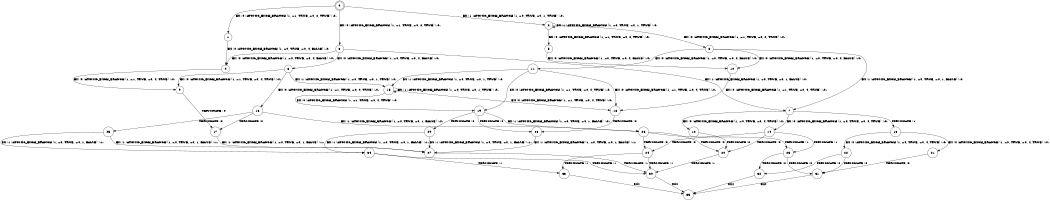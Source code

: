digraph BCG {
size = "7, 10.5";
center = TRUE;
node [shape = circle];
0 [peripheries = 2];
0 -> 1 [label = "EX !0 !ATOMIC_EXCH_BRANCH (1, +1, TRUE, +0, 2, TRUE) !:0:"];
0 -> 2 [label = "EX !1 !ATOMIC_EXCH_BRANCH (1, +0, TRUE, +0, 1, TRUE) !:0:"];
0 -> 3 [label = "EX !0 !ATOMIC_EXCH_BRANCH (1, +1, TRUE, +0, 2, TRUE) !:0:"];
1 -> 4 [label = "EX !0 !ATOMIC_EXCH_BRANCH (1, +0, TRUE, +0, 4, FALSE) !:0:"];
2 -> 5 [label = "EX !0 !ATOMIC_EXCH_BRANCH (1, +1, TRUE, +0, 2, TRUE) !:0:"];
2 -> 6 [label = "EX !0 !ATOMIC_EXCH_BRANCH (1, +1, TRUE, +0, 2, TRUE) !:0:"];
2 -> 2 [label = "EX !1 !ATOMIC_EXCH_BRANCH (1, +0, TRUE, +0, 1, TRUE) !:0:"];
3 -> 4 [label = "EX !0 !ATOMIC_EXCH_BRANCH (1, +0, TRUE, +0, 4, FALSE) !:0:"];
3 -> 7 [label = "EX !1 !ATOMIC_EXCH_BRANCH (1, +0, TRUE, +0, 1, FALSE) !:0:"];
3 -> 8 [label = "EX !0 !ATOMIC_EXCH_BRANCH (1, +0, TRUE, +0, 4, FALSE) !:0:"];
4 -> 9 [label = "EX !0 !ATOMIC_EXCH_BRANCH (1, +1, TRUE, +0, 4, TRUE) !:0:"];
5 -> 10 [label = "EX !0 !ATOMIC_EXCH_BRANCH (1, +0, TRUE, +0, 4, FALSE) !:0:"];
6 -> 10 [label = "EX !0 !ATOMIC_EXCH_BRANCH (1, +0, TRUE, +0, 4, FALSE) !:0:"];
6 -> 7 [label = "EX !1 !ATOMIC_EXCH_BRANCH (1, +0, TRUE, +0, 1, FALSE) !:0:"];
6 -> 11 [label = "EX !0 !ATOMIC_EXCH_BRANCH (1, +0, TRUE, +0, 4, FALSE) !:0:"];
7 -> 12 [label = "EX !0 !ATOMIC_EXCH_BRANCH (1, +0, TRUE, +0, 4, TRUE) !:0:"];
7 -> 13 [label = "TERMINATE !1"];
7 -> 14 [label = "EX !0 !ATOMIC_EXCH_BRANCH (1, +0, TRUE, +0, 4, TRUE) !:0:"];
8 -> 9 [label = "EX !0 !ATOMIC_EXCH_BRANCH (1, +1, TRUE, +0, 4, TRUE) !:0:"];
8 -> 15 [label = "EX !1 !ATOMIC_EXCH_BRANCH (1, +0, TRUE, +0, 1, TRUE) !:0:"];
8 -> 16 [label = "EX !0 !ATOMIC_EXCH_BRANCH (1, +1, TRUE, +0, 4, TRUE) !:0:"];
9 -> 17 [label = "TERMINATE !0"];
10 -> 18 [label = "EX !0 !ATOMIC_EXCH_BRANCH (1, +1, TRUE, +0, 4, TRUE) !:0:"];
11 -> 18 [label = "EX !0 !ATOMIC_EXCH_BRANCH (1, +1, TRUE, +0, 4, TRUE) !:0:"];
11 -> 15 [label = "EX !1 !ATOMIC_EXCH_BRANCH (1, +0, TRUE, +0, 1, TRUE) !:0:"];
11 -> 19 [label = "EX !0 !ATOMIC_EXCH_BRANCH (1, +1, TRUE, +0, 4, TRUE) !:0:"];
12 -> 20 [label = "TERMINATE !0"];
13 -> 21 [label = "EX !0 !ATOMIC_EXCH_BRANCH (1, +0, TRUE, +0, 4, TRUE) !:0:"];
13 -> 22 [label = "EX !0 !ATOMIC_EXCH_BRANCH (1, +0, TRUE, +0, 4, TRUE) !:0:"];
14 -> 20 [label = "TERMINATE !0"];
14 -> 23 [label = "TERMINATE !1"];
14 -> 24 [label = "TERMINATE !0"];
15 -> 18 [label = "EX !0 !ATOMIC_EXCH_BRANCH (1, +1, TRUE, +0, 4, TRUE) !:0:"];
15 -> 15 [label = "EX !1 !ATOMIC_EXCH_BRANCH (1, +0, TRUE, +0, 1, TRUE) !:0:"];
15 -> 19 [label = "EX !0 !ATOMIC_EXCH_BRANCH (1, +1, TRUE, +0, 4, TRUE) !:0:"];
16 -> 17 [label = "TERMINATE !0"];
16 -> 25 [label = "TERMINATE !0"];
16 -> 26 [label = "EX !1 !ATOMIC_EXCH_BRANCH (1, +0, TRUE, +0, 1, FALSE) !:0:"];
17 -> 27 [label = "EX !1 !ATOMIC_EXCH_BRANCH (1, +0, TRUE, +0, 1, FALSE) !:1:"];
18 -> 28 [label = "TERMINATE !0"];
19 -> 28 [label = "TERMINATE !0"];
19 -> 29 [label = "TERMINATE !0"];
19 -> 26 [label = "EX !1 !ATOMIC_EXCH_BRANCH (1, +0, TRUE, +0, 1, FALSE) !:0:"];
20 -> 30 [label = "TERMINATE !1"];
21 -> 31 [label = "TERMINATE !0"];
22 -> 31 [label = "TERMINATE !0"];
22 -> 32 [label = "TERMINATE !0"];
23 -> 31 [label = "TERMINATE !0"];
23 -> 32 [label = "TERMINATE !0"];
24 -> 30 [label = "TERMINATE !1"];
24 -> 33 [label = "TERMINATE !1"];
25 -> 27 [label = "EX !1 !ATOMIC_EXCH_BRANCH (1, +0, TRUE, +0, 1, FALSE) !:1:"];
25 -> 34 [label = "EX !1 !ATOMIC_EXCH_BRANCH (1, +0, TRUE, +0, 1, FALSE) !:1:"];
26 -> 20 [label = "TERMINATE !0"];
26 -> 23 [label = "TERMINATE !1"];
26 -> 24 [label = "TERMINATE !0"];
27 -> 30 [label = "TERMINATE !1"];
28 -> 27 [label = "EX !1 !ATOMIC_EXCH_BRANCH (1, +0, TRUE, +0, 1, FALSE) !:1:"];
29 -> 27 [label = "EX !1 !ATOMIC_EXCH_BRANCH (1, +0, TRUE, +0, 1, FALSE) !:1:"];
29 -> 34 [label = "EX !1 !ATOMIC_EXCH_BRANCH (1, +0, TRUE, +0, 1, FALSE) !:1:"];
30 -> 35 [label = "exit"];
31 -> 35 [label = "exit"];
32 -> 35 [label = "exit"];
33 -> 35 [label = "exit"];
34 -> 30 [label = "TERMINATE !1"];
34 -> 33 [label = "TERMINATE !1"];
}
